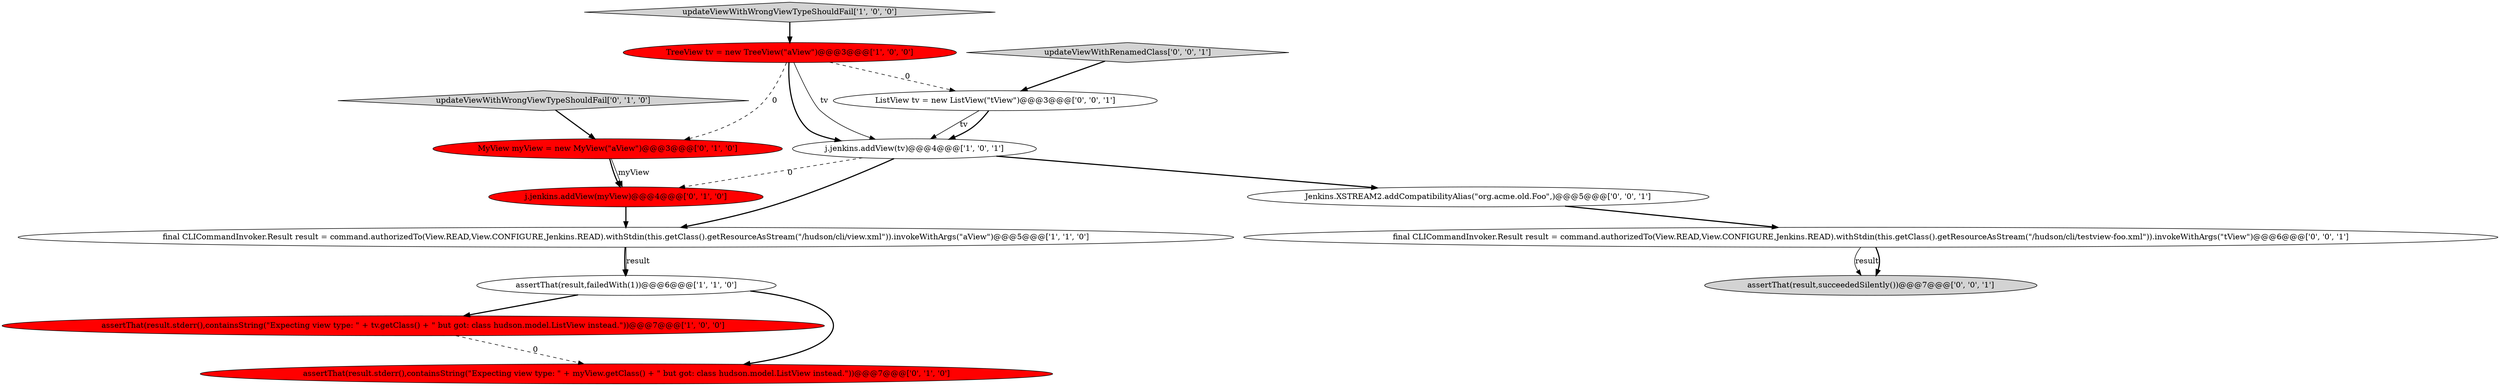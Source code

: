 digraph {
13 [style = filled, label = "ListView tv = new ListView(\"tView\")@@@3@@@['0', '0', '1']", fillcolor = white, shape = ellipse image = "AAA0AAABBB3BBB"];
5 [style = filled, label = "final CLICommandInvoker.Result result = command.authorizedTo(View.READ,View.CONFIGURE,Jenkins.READ).withStdin(this.getClass().getResourceAsStream(\"/hudson/cli/view.xml\")).invokeWithArgs(\"aView\")@@@5@@@['1', '1', '0']", fillcolor = white, shape = ellipse image = "AAA0AAABBB1BBB"];
9 [style = filled, label = "MyView myView = new MyView(\"aView\")@@@3@@@['0', '1', '0']", fillcolor = red, shape = ellipse image = "AAA1AAABBB2BBB"];
3 [style = filled, label = "j.jenkins.addView(tv)@@@4@@@['1', '0', '1']", fillcolor = white, shape = ellipse image = "AAA0AAABBB1BBB"];
0 [style = filled, label = "TreeView tv = new TreeView(\"aView\")@@@3@@@['1', '0', '0']", fillcolor = red, shape = ellipse image = "AAA1AAABBB1BBB"];
14 [style = filled, label = "Jenkins.XSTREAM2.addCompatibilityAlias(\"org.acme.old.Foo\",)@@@5@@@['0', '0', '1']", fillcolor = white, shape = ellipse image = "AAA0AAABBB3BBB"];
7 [style = filled, label = "assertThat(result.stderr(),containsString(\"Expecting view type: \" + myView.getClass() + \" but got: class hudson.model.ListView instead.\"))@@@7@@@['0', '1', '0']", fillcolor = red, shape = ellipse image = "AAA1AAABBB2BBB"];
4 [style = filled, label = "updateViewWithWrongViewTypeShouldFail['1', '0', '0']", fillcolor = lightgray, shape = diamond image = "AAA0AAABBB1BBB"];
8 [style = filled, label = "updateViewWithWrongViewTypeShouldFail['0', '1', '0']", fillcolor = lightgray, shape = diamond image = "AAA0AAABBB2BBB"];
2 [style = filled, label = "assertThat(result.stderr(),containsString(\"Expecting view type: \" + tv.getClass() + \" but got: class hudson.model.ListView instead.\"))@@@7@@@['1', '0', '0']", fillcolor = red, shape = ellipse image = "AAA1AAABBB1BBB"];
11 [style = filled, label = "final CLICommandInvoker.Result result = command.authorizedTo(View.READ,View.CONFIGURE,Jenkins.READ).withStdin(this.getClass().getResourceAsStream(\"/hudson/cli/testview-foo.xml\")).invokeWithArgs(\"tView\")@@@6@@@['0', '0', '1']", fillcolor = white, shape = ellipse image = "AAA0AAABBB3BBB"];
1 [style = filled, label = "assertThat(result,failedWith(1))@@@6@@@['1', '1', '0']", fillcolor = white, shape = ellipse image = "AAA0AAABBB1BBB"];
12 [style = filled, label = "updateViewWithRenamedClass['0', '0', '1']", fillcolor = lightgray, shape = diamond image = "AAA0AAABBB3BBB"];
10 [style = filled, label = "assertThat(result,succeededSilently())@@@7@@@['0', '0', '1']", fillcolor = lightgray, shape = ellipse image = "AAA0AAABBB3BBB"];
6 [style = filled, label = "j.jenkins.addView(myView)@@@4@@@['0', '1', '0']", fillcolor = red, shape = ellipse image = "AAA1AAABBB2BBB"];
11->10 [style = solid, label="result"];
0->3 [style = bold, label=""];
3->6 [style = dashed, label="0"];
3->14 [style = bold, label=""];
0->3 [style = solid, label="tv"];
2->7 [style = dashed, label="0"];
1->7 [style = bold, label=""];
9->6 [style = bold, label=""];
4->0 [style = bold, label=""];
9->6 [style = solid, label="myView"];
12->13 [style = bold, label=""];
5->1 [style = bold, label=""];
6->5 [style = bold, label=""];
3->5 [style = bold, label=""];
13->3 [style = solid, label="tv"];
13->3 [style = bold, label=""];
11->10 [style = bold, label=""];
0->13 [style = dashed, label="0"];
8->9 [style = bold, label=""];
5->1 [style = solid, label="result"];
1->2 [style = bold, label=""];
0->9 [style = dashed, label="0"];
14->11 [style = bold, label=""];
}
